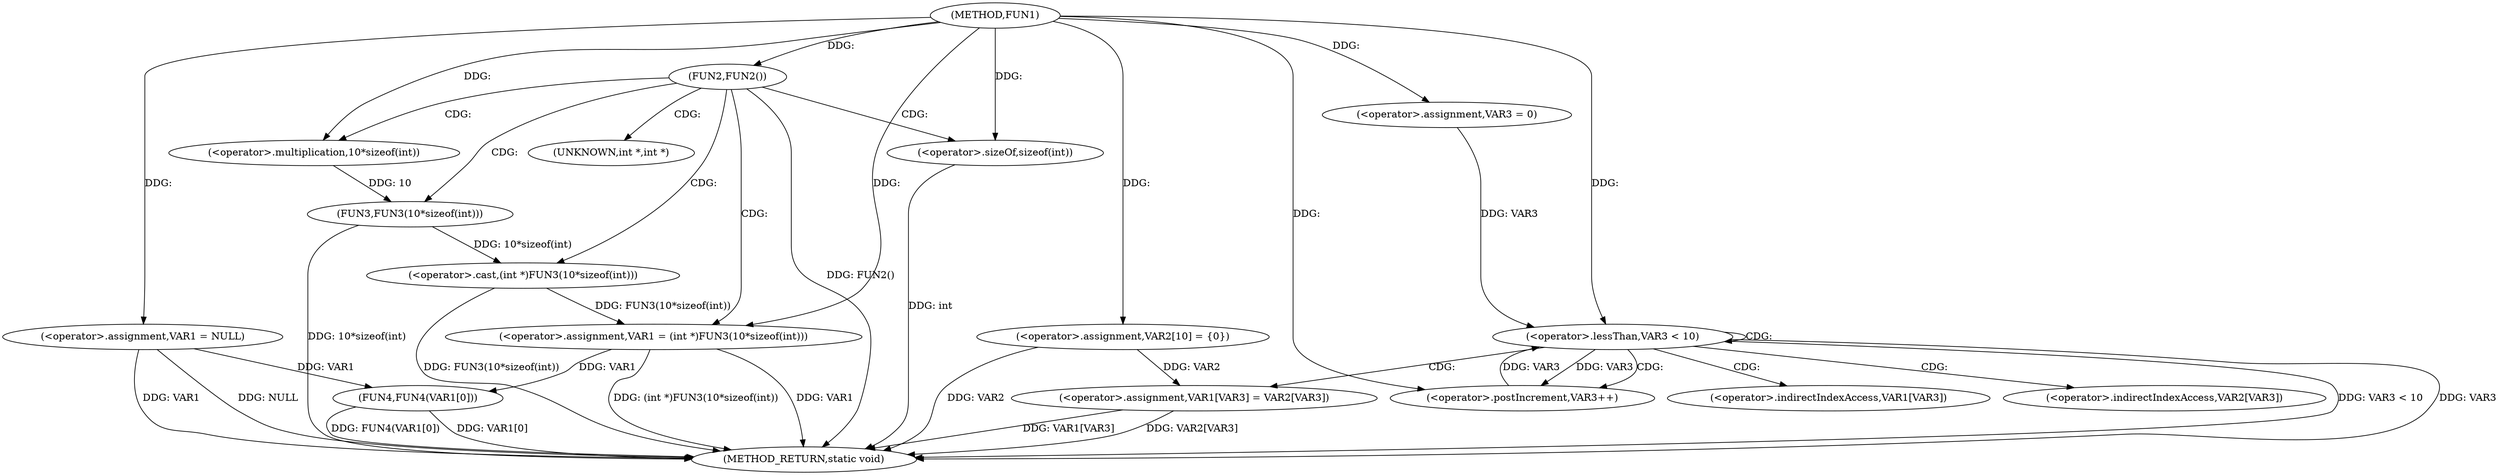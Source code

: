 digraph FUN1 {  
"1000100" [label = "(METHOD,FUN1)" ]
"1000144" [label = "(METHOD_RETURN,static void)" ]
"1000103" [label = "(<operator>.assignment,VAR1 = NULL)" ]
"1000107" [label = "(FUN2,FUN2())" ]
"1000109" [label = "(<operator>.assignment,VAR1 = (int *)FUN3(10*sizeof(int)))" ]
"1000111" [label = "(<operator>.cast,(int *)FUN3(10*sizeof(int)))" ]
"1000113" [label = "(FUN3,FUN3(10*sizeof(int)))" ]
"1000114" [label = "(<operator>.multiplication,10*sizeof(int))" ]
"1000116" [label = "(<operator>.sizeOf,sizeof(int))" ]
"1000120" [label = "(<operator>.assignment,VAR2[10] = {0})" ]
"1000124" [label = "(<operator>.assignment,VAR3 = 0)" ]
"1000127" [label = "(<operator>.lessThan,VAR3 < 10)" ]
"1000130" [label = "(<operator>.postIncrement,VAR3++)" ]
"1000133" [label = "(<operator>.assignment,VAR1[VAR3] = VAR2[VAR3])" ]
"1000140" [label = "(FUN4,FUN4(VAR1[0]))" ]
"1000112" [label = "(UNKNOWN,int *,int *)" ]
"1000134" [label = "(<operator>.indirectIndexAccess,VAR1[VAR3])" ]
"1000137" [label = "(<operator>.indirectIndexAccess,VAR2[VAR3])" ]
  "1000116" -> "1000144"  [ label = "DDG: int"] 
  "1000107" -> "1000144"  [ label = "DDG: FUN2()"] 
  "1000103" -> "1000144"  [ label = "DDG: VAR1"] 
  "1000103" -> "1000144"  [ label = "DDG: NULL"] 
  "1000113" -> "1000144"  [ label = "DDG: 10*sizeof(int)"] 
  "1000140" -> "1000144"  [ label = "DDG: VAR1[0]"] 
  "1000140" -> "1000144"  [ label = "DDG: FUN4(VAR1[0])"] 
  "1000120" -> "1000144"  [ label = "DDG: VAR2"] 
  "1000127" -> "1000144"  [ label = "DDG: VAR3 < 10"] 
  "1000127" -> "1000144"  [ label = "DDG: VAR3"] 
  "1000133" -> "1000144"  [ label = "DDG: VAR1[VAR3]"] 
  "1000111" -> "1000144"  [ label = "DDG: FUN3(10*sizeof(int))"] 
  "1000109" -> "1000144"  [ label = "DDG: VAR1"] 
  "1000109" -> "1000144"  [ label = "DDG: (int *)FUN3(10*sizeof(int))"] 
  "1000133" -> "1000144"  [ label = "DDG: VAR2[VAR3]"] 
  "1000100" -> "1000103"  [ label = "DDG: "] 
  "1000100" -> "1000107"  [ label = "DDG: "] 
  "1000111" -> "1000109"  [ label = "DDG: FUN3(10*sizeof(int))"] 
  "1000100" -> "1000109"  [ label = "DDG: "] 
  "1000113" -> "1000111"  [ label = "DDG: 10*sizeof(int)"] 
  "1000114" -> "1000113"  [ label = "DDG: 10"] 
  "1000100" -> "1000114"  [ label = "DDG: "] 
  "1000100" -> "1000116"  [ label = "DDG: "] 
  "1000100" -> "1000120"  [ label = "DDG: "] 
  "1000100" -> "1000124"  [ label = "DDG: "] 
  "1000124" -> "1000127"  [ label = "DDG: VAR3"] 
  "1000130" -> "1000127"  [ label = "DDG: VAR3"] 
  "1000100" -> "1000127"  [ label = "DDG: "] 
  "1000127" -> "1000130"  [ label = "DDG: VAR3"] 
  "1000100" -> "1000130"  [ label = "DDG: "] 
  "1000120" -> "1000133"  [ label = "DDG: VAR2"] 
  "1000103" -> "1000140"  [ label = "DDG: VAR1"] 
  "1000109" -> "1000140"  [ label = "DDG: VAR1"] 
  "1000107" -> "1000109"  [ label = "CDG: "] 
  "1000107" -> "1000112"  [ label = "CDG: "] 
  "1000107" -> "1000116"  [ label = "CDG: "] 
  "1000107" -> "1000114"  [ label = "CDG: "] 
  "1000107" -> "1000113"  [ label = "CDG: "] 
  "1000107" -> "1000111"  [ label = "CDG: "] 
  "1000127" -> "1000137"  [ label = "CDG: "] 
  "1000127" -> "1000130"  [ label = "CDG: "] 
  "1000127" -> "1000133"  [ label = "CDG: "] 
  "1000127" -> "1000127"  [ label = "CDG: "] 
  "1000127" -> "1000134"  [ label = "CDG: "] 
}
